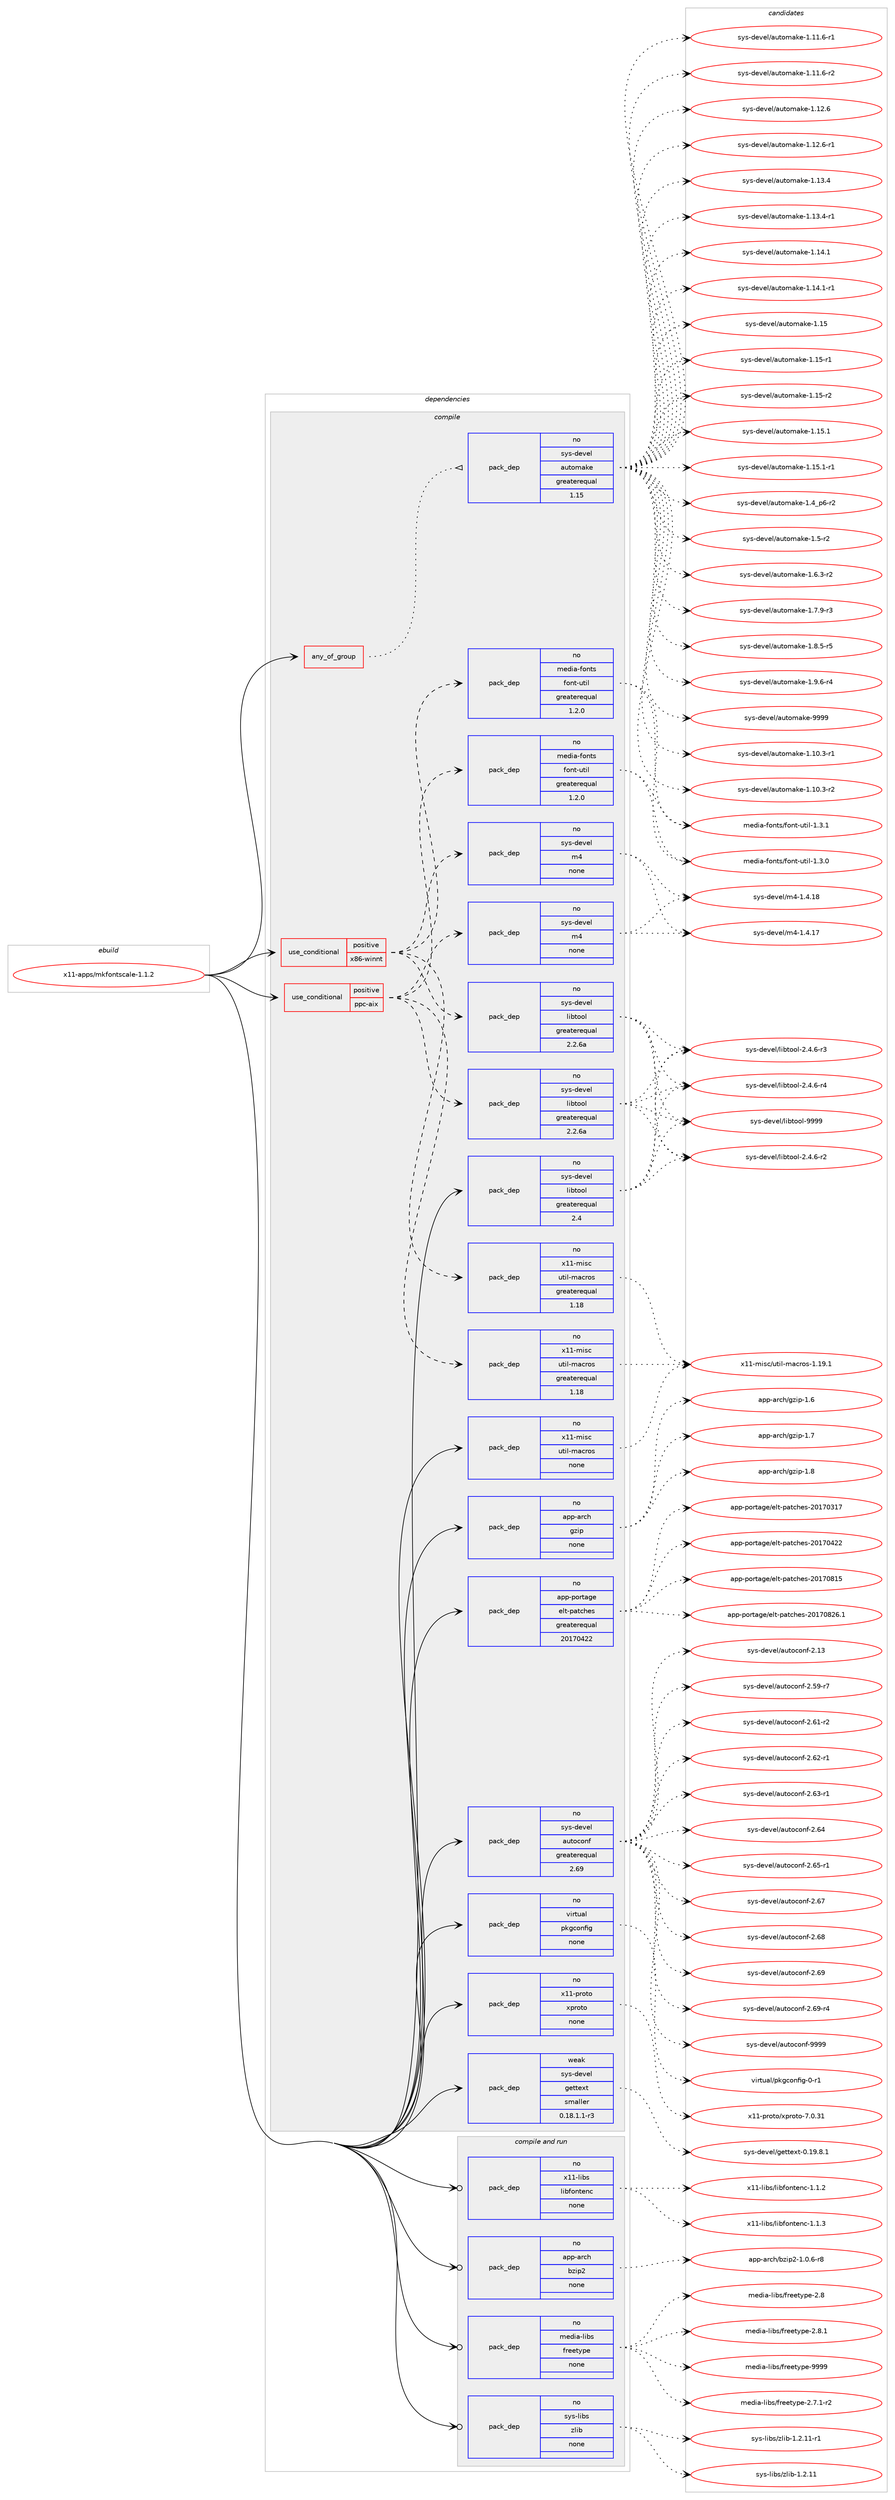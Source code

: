 digraph prolog {

# *************
# Graph options
# *************

newrank=true;
concentrate=true;
compound=true;
graph [rankdir=LR,fontname=Helvetica,fontsize=10,ranksep=1.5];#, ranksep=2.5, nodesep=0.2];
edge  [arrowhead=vee];
node  [fontname=Helvetica,fontsize=10];

# **********
# The ebuild
# **********

subgraph cluster_leftcol {
color=gray;
rank=same;
label=<<i>ebuild</i>>;
id [label="x11-apps/mkfontscale-1.1.2", color=red, width=4, href="../x11-apps/mkfontscale-1.1.2.svg"];
}

# ****************
# The dependencies
# ****************

subgraph cluster_midcol {
color=gray;
label=<<i>dependencies</i>>;
subgraph cluster_compile {
fillcolor="#eeeeee";
style=filled;
label=<<i>compile</i>>;
subgraph any9016 {
dependency509268 [label=<<TABLE BORDER="0" CELLBORDER="1" CELLSPACING="0" CELLPADDING="4"><TR><TD CELLPADDING="10">any_of_group</TD></TR></TABLE>>, shape=none, color=red];subgraph pack378494 {
dependency509269 [label=<<TABLE BORDER="0" CELLBORDER="1" CELLSPACING="0" CELLPADDING="4" WIDTH="220"><TR><TD ROWSPAN="6" CELLPADDING="30">pack_dep</TD></TR><TR><TD WIDTH="110">no</TD></TR><TR><TD>sys-devel</TD></TR><TR><TD>automake</TD></TR><TR><TD>greaterequal</TD></TR><TR><TD>1.15</TD></TR></TABLE>>, shape=none, color=blue];
}
dependency509268:e -> dependency509269:w [weight=20,style="dotted",arrowhead="oinv"];
}
id:e -> dependency509268:w [weight=20,style="solid",arrowhead="vee"];
subgraph cond121419 {
dependency509270 [label=<<TABLE BORDER="0" CELLBORDER="1" CELLSPACING="0" CELLPADDING="4"><TR><TD ROWSPAN="3" CELLPADDING="10">use_conditional</TD></TR><TR><TD>positive</TD></TR><TR><TD>ppc-aix</TD></TR></TABLE>>, shape=none, color=red];
subgraph pack378495 {
dependency509271 [label=<<TABLE BORDER="0" CELLBORDER="1" CELLSPACING="0" CELLPADDING="4" WIDTH="220"><TR><TD ROWSPAN="6" CELLPADDING="30">pack_dep</TD></TR><TR><TD WIDTH="110">no</TD></TR><TR><TD>sys-devel</TD></TR><TR><TD>libtool</TD></TR><TR><TD>greaterequal</TD></TR><TR><TD>2.2.6a</TD></TR></TABLE>>, shape=none, color=blue];
}
dependency509270:e -> dependency509271:w [weight=20,style="dashed",arrowhead="vee"];
subgraph pack378496 {
dependency509272 [label=<<TABLE BORDER="0" CELLBORDER="1" CELLSPACING="0" CELLPADDING="4" WIDTH="220"><TR><TD ROWSPAN="6" CELLPADDING="30">pack_dep</TD></TR><TR><TD WIDTH="110">no</TD></TR><TR><TD>sys-devel</TD></TR><TR><TD>m4</TD></TR><TR><TD>none</TD></TR><TR><TD></TD></TR></TABLE>>, shape=none, color=blue];
}
dependency509270:e -> dependency509272:w [weight=20,style="dashed",arrowhead="vee"];
subgraph pack378497 {
dependency509273 [label=<<TABLE BORDER="0" CELLBORDER="1" CELLSPACING="0" CELLPADDING="4" WIDTH="220"><TR><TD ROWSPAN="6" CELLPADDING="30">pack_dep</TD></TR><TR><TD WIDTH="110">no</TD></TR><TR><TD>x11-misc</TD></TR><TR><TD>util-macros</TD></TR><TR><TD>greaterequal</TD></TR><TR><TD>1.18</TD></TR></TABLE>>, shape=none, color=blue];
}
dependency509270:e -> dependency509273:w [weight=20,style="dashed",arrowhead="vee"];
subgraph pack378498 {
dependency509274 [label=<<TABLE BORDER="0" CELLBORDER="1" CELLSPACING="0" CELLPADDING="4" WIDTH="220"><TR><TD ROWSPAN="6" CELLPADDING="30">pack_dep</TD></TR><TR><TD WIDTH="110">no</TD></TR><TR><TD>media-fonts</TD></TR><TR><TD>font-util</TD></TR><TR><TD>greaterequal</TD></TR><TR><TD>1.2.0</TD></TR></TABLE>>, shape=none, color=blue];
}
dependency509270:e -> dependency509274:w [weight=20,style="dashed",arrowhead="vee"];
}
id:e -> dependency509270:w [weight=20,style="solid",arrowhead="vee"];
subgraph cond121420 {
dependency509275 [label=<<TABLE BORDER="0" CELLBORDER="1" CELLSPACING="0" CELLPADDING="4"><TR><TD ROWSPAN="3" CELLPADDING="10">use_conditional</TD></TR><TR><TD>positive</TD></TR><TR><TD>x86-winnt</TD></TR></TABLE>>, shape=none, color=red];
subgraph pack378499 {
dependency509276 [label=<<TABLE BORDER="0" CELLBORDER="1" CELLSPACING="0" CELLPADDING="4" WIDTH="220"><TR><TD ROWSPAN="6" CELLPADDING="30">pack_dep</TD></TR><TR><TD WIDTH="110">no</TD></TR><TR><TD>sys-devel</TD></TR><TR><TD>libtool</TD></TR><TR><TD>greaterequal</TD></TR><TR><TD>2.2.6a</TD></TR></TABLE>>, shape=none, color=blue];
}
dependency509275:e -> dependency509276:w [weight=20,style="dashed",arrowhead="vee"];
subgraph pack378500 {
dependency509277 [label=<<TABLE BORDER="0" CELLBORDER="1" CELLSPACING="0" CELLPADDING="4" WIDTH="220"><TR><TD ROWSPAN="6" CELLPADDING="30">pack_dep</TD></TR><TR><TD WIDTH="110">no</TD></TR><TR><TD>sys-devel</TD></TR><TR><TD>m4</TD></TR><TR><TD>none</TD></TR><TR><TD></TD></TR></TABLE>>, shape=none, color=blue];
}
dependency509275:e -> dependency509277:w [weight=20,style="dashed",arrowhead="vee"];
subgraph pack378501 {
dependency509278 [label=<<TABLE BORDER="0" CELLBORDER="1" CELLSPACING="0" CELLPADDING="4" WIDTH="220"><TR><TD ROWSPAN="6" CELLPADDING="30">pack_dep</TD></TR><TR><TD WIDTH="110">no</TD></TR><TR><TD>x11-misc</TD></TR><TR><TD>util-macros</TD></TR><TR><TD>greaterequal</TD></TR><TR><TD>1.18</TD></TR></TABLE>>, shape=none, color=blue];
}
dependency509275:e -> dependency509278:w [weight=20,style="dashed",arrowhead="vee"];
subgraph pack378502 {
dependency509279 [label=<<TABLE BORDER="0" CELLBORDER="1" CELLSPACING="0" CELLPADDING="4" WIDTH="220"><TR><TD ROWSPAN="6" CELLPADDING="30">pack_dep</TD></TR><TR><TD WIDTH="110">no</TD></TR><TR><TD>media-fonts</TD></TR><TR><TD>font-util</TD></TR><TR><TD>greaterequal</TD></TR><TR><TD>1.2.0</TD></TR></TABLE>>, shape=none, color=blue];
}
dependency509275:e -> dependency509279:w [weight=20,style="dashed",arrowhead="vee"];
}
id:e -> dependency509275:w [weight=20,style="solid",arrowhead="vee"];
subgraph pack378503 {
dependency509280 [label=<<TABLE BORDER="0" CELLBORDER="1" CELLSPACING="0" CELLPADDING="4" WIDTH="220"><TR><TD ROWSPAN="6" CELLPADDING="30">pack_dep</TD></TR><TR><TD WIDTH="110">no</TD></TR><TR><TD>app-arch</TD></TR><TR><TD>gzip</TD></TR><TR><TD>none</TD></TR><TR><TD></TD></TR></TABLE>>, shape=none, color=blue];
}
id:e -> dependency509280:w [weight=20,style="solid",arrowhead="vee"];
subgraph pack378504 {
dependency509281 [label=<<TABLE BORDER="0" CELLBORDER="1" CELLSPACING="0" CELLPADDING="4" WIDTH="220"><TR><TD ROWSPAN="6" CELLPADDING="30">pack_dep</TD></TR><TR><TD WIDTH="110">no</TD></TR><TR><TD>app-portage</TD></TR><TR><TD>elt-patches</TD></TR><TR><TD>greaterequal</TD></TR><TR><TD>20170422</TD></TR></TABLE>>, shape=none, color=blue];
}
id:e -> dependency509281:w [weight=20,style="solid",arrowhead="vee"];
subgraph pack378505 {
dependency509282 [label=<<TABLE BORDER="0" CELLBORDER="1" CELLSPACING="0" CELLPADDING="4" WIDTH="220"><TR><TD ROWSPAN="6" CELLPADDING="30">pack_dep</TD></TR><TR><TD WIDTH="110">no</TD></TR><TR><TD>sys-devel</TD></TR><TR><TD>autoconf</TD></TR><TR><TD>greaterequal</TD></TR><TR><TD>2.69</TD></TR></TABLE>>, shape=none, color=blue];
}
id:e -> dependency509282:w [weight=20,style="solid",arrowhead="vee"];
subgraph pack378506 {
dependency509283 [label=<<TABLE BORDER="0" CELLBORDER="1" CELLSPACING="0" CELLPADDING="4" WIDTH="220"><TR><TD ROWSPAN="6" CELLPADDING="30">pack_dep</TD></TR><TR><TD WIDTH="110">no</TD></TR><TR><TD>sys-devel</TD></TR><TR><TD>libtool</TD></TR><TR><TD>greaterequal</TD></TR><TR><TD>2.4</TD></TR></TABLE>>, shape=none, color=blue];
}
id:e -> dependency509283:w [weight=20,style="solid",arrowhead="vee"];
subgraph pack378507 {
dependency509284 [label=<<TABLE BORDER="0" CELLBORDER="1" CELLSPACING="0" CELLPADDING="4" WIDTH="220"><TR><TD ROWSPAN="6" CELLPADDING="30">pack_dep</TD></TR><TR><TD WIDTH="110">no</TD></TR><TR><TD>virtual</TD></TR><TR><TD>pkgconfig</TD></TR><TR><TD>none</TD></TR><TR><TD></TD></TR></TABLE>>, shape=none, color=blue];
}
id:e -> dependency509284:w [weight=20,style="solid",arrowhead="vee"];
subgraph pack378508 {
dependency509285 [label=<<TABLE BORDER="0" CELLBORDER="1" CELLSPACING="0" CELLPADDING="4" WIDTH="220"><TR><TD ROWSPAN="6" CELLPADDING="30">pack_dep</TD></TR><TR><TD WIDTH="110">no</TD></TR><TR><TD>x11-misc</TD></TR><TR><TD>util-macros</TD></TR><TR><TD>none</TD></TR><TR><TD></TD></TR></TABLE>>, shape=none, color=blue];
}
id:e -> dependency509285:w [weight=20,style="solid",arrowhead="vee"];
subgraph pack378509 {
dependency509286 [label=<<TABLE BORDER="0" CELLBORDER="1" CELLSPACING="0" CELLPADDING="4" WIDTH="220"><TR><TD ROWSPAN="6" CELLPADDING="30">pack_dep</TD></TR><TR><TD WIDTH="110">no</TD></TR><TR><TD>x11-proto</TD></TR><TR><TD>xproto</TD></TR><TR><TD>none</TD></TR><TR><TD></TD></TR></TABLE>>, shape=none, color=blue];
}
id:e -> dependency509286:w [weight=20,style="solid",arrowhead="vee"];
subgraph pack378510 {
dependency509287 [label=<<TABLE BORDER="0" CELLBORDER="1" CELLSPACING="0" CELLPADDING="4" WIDTH="220"><TR><TD ROWSPAN="6" CELLPADDING="30">pack_dep</TD></TR><TR><TD WIDTH="110">weak</TD></TR><TR><TD>sys-devel</TD></TR><TR><TD>gettext</TD></TR><TR><TD>smaller</TD></TR><TR><TD>0.18.1.1-r3</TD></TR></TABLE>>, shape=none, color=blue];
}
id:e -> dependency509287:w [weight=20,style="solid",arrowhead="vee"];
}
subgraph cluster_compileandrun {
fillcolor="#eeeeee";
style=filled;
label=<<i>compile and run</i>>;
subgraph pack378511 {
dependency509288 [label=<<TABLE BORDER="0" CELLBORDER="1" CELLSPACING="0" CELLPADDING="4" WIDTH="220"><TR><TD ROWSPAN="6" CELLPADDING="30">pack_dep</TD></TR><TR><TD WIDTH="110">no</TD></TR><TR><TD>app-arch</TD></TR><TR><TD>bzip2</TD></TR><TR><TD>none</TD></TR><TR><TD></TD></TR></TABLE>>, shape=none, color=blue];
}
id:e -> dependency509288:w [weight=20,style="solid",arrowhead="odotvee"];
subgraph pack378512 {
dependency509289 [label=<<TABLE BORDER="0" CELLBORDER="1" CELLSPACING="0" CELLPADDING="4" WIDTH="220"><TR><TD ROWSPAN="6" CELLPADDING="30">pack_dep</TD></TR><TR><TD WIDTH="110">no</TD></TR><TR><TD>media-libs</TD></TR><TR><TD>freetype</TD></TR><TR><TD>none</TD></TR><TR><TD></TD></TR></TABLE>>, shape=none, color=blue];
}
id:e -> dependency509289:w [weight=20,style="solid",arrowhead="odotvee"];
subgraph pack378513 {
dependency509290 [label=<<TABLE BORDER="0" CELLBORDER="1" CELLSPACING="0" CELLPADDING="4" WIDTH="220"><TR><TD ROWSPAN="6" CELLPADDING="30">pack_dep</TD></TR><TR><TD WIDTH="110">no</TD></TR><TR><TD>sys-libs</TD></TR><TR><TD>zlib</TD></TR><TR><TD>none</TD></TR><TR><TD></TD></TR></TABLE>>, shape=none, color=blue];
}
id:e -> dependency509290:w [weight=20,style="solid",arrowhead="odotvee"];
subgraph pack378514 {
dependency509291 [label=<<TABLE BORDER="0" CELLBORDER="1" CELLSPACING="0" CELLPADDING="4" WIDTH="220"><TR><TD ROWSPAN="6" CELLPADDING="30">pack_dep</TD></TR><TR><TD WIDTH="110">no</TD></TR><TR><TD>x11-libs</TD></TR><TR><TD>libfontenc</TD></TR><TR><TD>none</TD></TR><TR><TD></TD></TR></TABLE>>, shape=none, color=blue];
}
id:e -> dependency509291:w [weight=20,style="solid",arrowhead="odotvee"];
}
subgraph cluster_run {
fillcolor="#eeeeee";
style=filled;
label=<<i>run</i>>;
}
}

# **************
# The candidates
# **************

subgraph cluster_choices {
rank=same;
color=gray;
label=<<i>candidates</i>>;

subgraph choice378494 {
color=black;
nodesep=1;
choice11512111545100101118101108479711711611110997107101454946494846514511449 [label="sys-devel/automake-1.10.3-r1", color=red, width=4,href="../sys-devel/automake-1.10.3-r1.svg"];
choice11512111545100101118101108479711711611110997107101454946494846514511450 [label="sys-devel/automake-1.10.3-r2", color=red, width=4,href="../sys-devel/automake-1.10.3-r2.svg"];
choice11512111545100101118101108479711711611110997107101454946494946544511449 [label="sys-devel/automake-1.11.6-r1", color=red, width=4,href="../sys-devel/automake-1.11.6-r1.svg"];
choice11512111545100101118101108479711711611110997107101454946494946544511450 [label="sys-devel/automake-1.11.6-r2", color=red, width=4,href="../sys-devel/automake-1.11.6-r2.svg"];
choice1151211154510010111810110847971171161111099710710145494649504654 [label="sys-devel/automake-1.12.6", color=red, width=4,href="../sys-devel/automake-1.12.6.svg"];
choice11512111545100101118101108479711711611110997107101454946495046544511449 [label="sys-devel/automake-1.12.6-r1", color=red, width=4,href="../sys-devel/automake-1.12.6-r1.svg"];
choice1151211154510010111810110847971171161111099710710145494649514652 [label="sys-devel/automake-1.13.4", color=red, width=4,href="../sys-devel/automake-1.13.4.svg"];
choice11512111545100101118101108479711711611110997107101454946495146524511449 [label="sys-devel/automake-1.13.4-r1", color=red, width=4,href="../sys-devel/automake-1.13.4-r1.svg"];
choice1151211154510010111810110847971171161111099710710145494649524649 [label="sys-devel/automake-1.14.1", color=red, width=4,href="../sys-devel/automake-1.14.1.svg"];
choice11512111545100101118101108479711711611110997107101454946495246494511449 [label="sys-devel/automake-1.14.1-r1", color=red, width=4,href="../sys-devel/automake-1.14.1-r1.svg"];
choice115121115451001011181011084797117116111109971071014549464953 [label="sys-devel/automake-1.15", color=red, width=4,href="../sys-devel/automake-1.15.svg"];
choice1151211154510010111810110847971171161111099710710145494649534511449 [label="sys-devel/automake-1.15-r1", color=red, width=4,href="../sys-devel/automake-1.15-r1.svg"];
choice1151211154510010111810110847971171161111099710710145494649534511450 [label="sys-devel/automake-1.15-r2", color=red, width=4,href="../sys-devel/automake-1.15-r2.svg"];
choice1151211154510010111810110847971171161111099710710145494649534649 [label="sys-devel/automake-1.15.1", color=red, width=4,href="../sys-devel/automake-1.15.1.svg"];
choice11512111545100101118101108479711711611110997107101454946495346494511449 [label="sys-devel/automake-1.15.1-r1", color=red, width=4,href="../sys-devel/automake-1.15.1-r1.svg"];
choice115121115451001011181011084797117116111109971071014549465295112544511450 [label="sys-devel/automake-1.4_p6-r2", color=red, width=4,href="../sys-devel/automake-1.4_p6-r2.svg"];
choice11512111545100101118101108479711711611110997107101454946534511450 [label="sys-devel/automake-1.5-r2", color=red, width=4,href="../sys-devel/automake-1.5-r2.svg"];
choice115121115451001011181011084797117116111109971071014549465446514511450 [label="sys-devel/automake-1.6.3-r2", color=red, width=4,href="../sys-devel/automake-1.6.3-r2.svg"];
choice115121115451001011181011084797117116111109971071014549465546574511451 [label="sys-devel/automake-1.7.9-r3", color=red, width=4,href="../sys-devel/automake-1.7.9-r3.svg"];
choice115121115451001011181011084797117116111109971071014549465646534511453 [label="sys-devel/automake-1.8.5-r5", color=red, width=4,href="../sys-devel/automake-1.8.5-r5.svg"];
choice115121115451001011181011084797117116111109971071014549465746544511452 [label="sys-devel/automake-1.9.6-r4", color=red, width=4,href="../sys-devel/automake-1.9.6-r4.svg"];
choice115121115451001011181011084797117116111109971071014557575757 [label="sys-devel/automake-9999", color=red, width=4,href="../sys-devel/automake-9999.svg"];
dependency509269:e -> choice11512111545100101118101108479711711611110997107101454946494846514511449:w [style=dotted,weight="100"];
dependency509269:e -> choice11512111545100101118101108479711711611110997107101454946494846514511450:w [style=dotted,weight="100"];
dependency509269:e -> choice11512111545100101118101108479711711611110997107101454946494946544511449:w [style=dotted,weight="100"];
dependency509269:e -> choice11512111545100101118101108479711711611110997107101454946494946544511450:w [style=dotted,weight="100"];
dependency509269:e -> choice1151211154510010111810110847971171161111099710710145494649504654:w [style=dotted,weight="100"];
dependency509269:e -> choice11512111545100101118101108479711711611110997107101454946495046544511449:w [style=dotted,weight="100"];
dependency509269:e -> choice1151211154510010111810110847971171161111099710710145494649514652:w [style=dotted,weight="100"];
dependency509269:e -> choice11512111545100101118101108479711711611110997107101454946495146524511449:w [style=dotted,weight="100"];
dependency509269:e -> choice1151211154510010111810110847971171161111099710710145494649524649:w [style=dotted,weight="100"];
dependency509269:e -> choice11512111545100101118101108479711711611110997107101454946495246494511449:w [style=dotted,weight="100"];
dependency509269:e -> choice115121115451001011181011084797117116111109971071014549464953:w [style=dotted,weight="100"];
dependency509269:e -> choice1151211154510010111810110847971171161111099710710145494649534511449:w [style=dotted,weight="100"];
dependency509269:e -> choice1151211154510010111810110847971171161111099710710145494649534511450:w [style=dotted,weight="100"];
dependency509269:e -> choice1151211154510010111810110847971171161111099710710145494649534649:w [style=dotted,weight="100"];
dependency509269:e -> choice11512111545100101118101108479711711611110997107101454946495346494511449:w [style=dotted,weight="100"];
dependency509269:e -> choice115121115451001011181011084797117116111109971071014549465295112544511450:w [style=dotted,weight="100"];
dependency509269:e -> choice11512111545100101118101108479711711611110997107101454946534511450:w [style=dotted,weight="100"];
dependency509269:e -> choice115121115451001011181011084797117116111109971071014549465446514511450:w [style=dotted,weight="100"];
dependency509269:e -> choice115121115451001011181011084797117116111109971071014549465546574511451:w [style=dotted,weight="100"];
dependency509269:e -> choice115121115451001011181011084797117116111109971071014549465646534511453:w [style=dotted,weight="100"];
dependency509269:e -> choice115121115451001011181011084797117116111109971071014549465746544511452:w [style=dotted,weight="100"];
dependency509269:e -> choice115121115451001011181011084797117116111109971071014557575757:w [style=dotted,weight="100"];
}
subgraph choice378495 {
color=black;
nodesep=1;
choice1151211154510010111810110847108105981161111111084550465246544511450 [label="sys-devel/libtool-2.4.6-r2", color=red, width=4,href="../sys-devel/libtool-2.4.6-r2.svg"];
choice1151211154510010111810110847108105981161111111084550465246544511451 [label="sys-devel/libtool-2.4.6-r3", color=red, width=4,href="../sys-devel/libtool-2.4.6-r3.svg"];
choice1151211154510010111810110847108105981161111111084550465246544511452 [label="sys-devel/libtool-2.4.6-r4", color=red, width=4,href="../sys-devel/libtool-2.4.6-r4.svg"];
choice1151211154510010111810110847108105981161111111084557575757 [label="sys-devel/libtool-9999", color=red, width=4,href="../sys-devel/libtool-9999.svg"];
dependency509271:e -> choice1151211154510010111810110847108105981161111111084550465246544511450:w [style=dotted,weight="100"];
dependency509271:e -> choice1151211154510010111810110847108105981161111111084550465246544511451:w [style=dotted,weight="100"];
dependency509271:e -> choice1151211154510010111810110847108105981161111111084550465246544511452:w [style=dotted,weight="100"];
dependency509271:e -> choice1151211154510010111810110847108105981161111111084557575757:w [style=dotted,weight="100"];
}
subgraph choice378496 {
color=black;
nodesep=1;
choice11512111545100101118101108471095245494652464955 [label="sys-devel/m4-1.4.17", color=red, width=4,href="../sys-devel/m4-1.4.17.svg"];
choice11512111545100101118101108471095245494652464956 [label="sys-devel/m4-1.4.18", color=red, width=4,href="../sys-devel/m4-1.4.18.svg"];
dependency509272:e -> choice11512111545100101118101108471095245494652464955:w [style=dotted,weight="100"];
dependency509272:e -> choice11512111545100101118101108471095245494652464956:w [style=dotted,weight="100"];
}
subgraph choice378497 {
color=black;
nodesep=1;
choice120494945109105115994711711610510845109979911411111545494649574649 [label="x11-misc/util-macros-1.19.1", color=red, width=4,href="../x11-misc/util-macros-1.19.1.svg"];
dependency509273:e -> choice120494945109105115994711711610510845109979911411111545494649574649:w [style=dotted,weight="100"];
}
subgraph choice378498 {
color=black;
nodesep=1;
choice10910110010597451021111101161154710211111011645117116105108454946514648 [label="media-fonts/font-util-1.3.0", color=red, width=4,href="../media-fonts/font-util-1.3.0.svg"];
choice10910110010597451021111101161154710211111011645117116105108454946514649 [label="media-fonts/font-util-1.3.1", color=red, width=4,href="../media-fonts/font-util-1.3.1.svg"];
dependency509274:e -> choice10910110010597451021111101161154710211111011645117116105108454946514648:w [style=dotted,weight="100"];
dependency509274:e -> choice10910110010597451021111101161154710211111011645117116105108454946514649:w [style=dotted,weight="100"];
}
subgraph choice378499 {
color=black;
nodesep=1;
choice1151211154510010111810110847108105981161111111084550465246544511450 [label="sys-devel/libtool-2.4.6-r2", color=red, width=4,href="../sys-devel/libtool-2.4.6-r2.svg"];
choice1151211154510010111810110847108105981161111111084550465246544511451 [label="sys-devel/libtool-2.4.6-r3", color=red, width=4,href="../sys-devel/libtool-2.4.6-r3.svg"];
choice1151211154510010111810110847108105981161111111084550465246544511452 [label="sys-devel/libtool-2.4.6-r4", color=red, width=4,href="../sys-devel/libtool-2.4.6-r4.svg"];
choice1151211154510010111810110847108105981161111111084557575757 [label="sys-devel/libtool-9999", color=red, width=4,href="../sys-devel/libtool-9999.svg"];
dependency509276:e -> choice1151211154510010111810110847108105981161111111084550465246544511450:w [style=dotted,weight="100"];
dependency509276:e -> choice1151211154510010111810110847108105981161111111084550465246544511451:w [style=dotted,weight="100"];
dependency509276:e -> choice1151211154510010111810110847108105981161111111084550465246544511452:w [style=dotted,weight="100"];
dependency509276:e -> choice1151211154510010111810110847108105981161111111084557575757:w [style=dotted,weight="100"];
}
subgraph choice378500 {
color=black;
nodesep=1;
choice11512111545100101118101108471095245494652464955 [label="sys-devel/m4-1.4.17", color=red, width=4,href="../sys-devel/m4-1.4.17.svg"];
choice11512111545100101118101108471095245494652464956 [label="sys-devel/m4-1.4.18", color=red, width=4,href="../sys-devel/m4-1.4.18.svg"];
dependency509277:e -> choice11512111545100101118101108471095245494652464955:w [style=dotted,weight="100"];
dependency509277:e -> choice11512111545100101118101108471095245494652464956:w [style=dotted,weight="100"];
}
subgraph choice378501 {
color=black;
nodesep=1;
choice120494945109105115994711711610510845109979911411111545494649574649 [label="x11-misc/util-macros-1.19.1", color=red, width=4,href="../x11-misc/util-macros-1.19.1.svg"];
dependency509278:e -> choice120494945109105115994711711610510845109979911411111545494649574649:w [style=dotted,weight="100"];
}
subgraph choice378502 {
color=black;
nodesep=1;
choice10910110010597451021111101161154710211111011645117116105108454946514648 [label="media-fonts/font-util-1.3.0", color=red, width=4,href="../media-fonts/font-util-1.3.0.svg"];
choice10910110010597451021111101161154710211111011645117116105108454946514649 [label="media-fonts/font-util-1.3.1", color=red, width=4,href="../media-fonts/font-util-1.3.1.svg"];
dependency509279:e -> choice10910110010597451021111101161154710211111011645117116105108454946514648:w [style=dotted,weight="100"];
dependency509279:e -> choice10910110010597451021111101161154710211111011645117116105108454946514649:w [style=dotted,weight="100"];
}
subgraph choice378503 {
color=black;
nodesep=1;
choice971121124597114991044710312210511245494654 [label="app-arch/gzip-1.6", color=red, width=4,href="../app-arch/gzip-1.6.svg"];
choice971121124597114991044710312210511245494655 [label="app-arch/gzip-1.7", color=red, width=4,href="../app-arch/gzip-1.7.svg"];
choice971121124597114991044710312210511245494656 [label="app-arch/gzip-1.8", color=red, width=4,href="../app-arch/gzip-1.8.svg"];
dependency509280:e -> choice971121124597114991044710312210511245494654:w [style=dotted,weight="100"];
dependency509280:e -> choice971121124597114991044710312210511245494655:w [style=dotted,weight="100"];
dependency509280:e -> choice971121124597114991044710312210511245494656:w [style=dotted,weight="100"];
}
subgraph choice378504 {
color=black;
nodesep=1;
choice97112112451121111141169710310147101108116451129711699104101115455048495548514955 [label="app-portage/elt-patches-20170317", color=red, width=4,href="../app-portage/elt-patches-20170317.svg"];
choice97112112451121111141169710310147101108116451129711699104101115455048495548525050 [label="app-portage/elt-patches-20170422", color=red, width=4,href="../app-portage/elt-patches-20170422.svg"];
choice97112112451121111141169710310147101108116451129711699104101115455048495548564953 [label="app-portage/elt-patches-20170815", color=red, width=4,href="../app-portage/elt-patches-20170815.svg"];
choice971121124511211111411697103101471011081164511297116991041011154550484955485650544649 [label="app-portage/elt-patches-20170826.1", color=red, width=4,href="../app-portage/elt-patches-20170826.1.svg"];
dependency509281:e -> choice97112112451121111141169710310147101108116451129711699104101115455048495548514955:w [style=dotted,weight="100"];
dependency509281:e -> choice97112112451121111141169710310147101108116451129711699104101115455048495548525050:w [style=dotted,weight="100"];
dependency509281:e -> choice97112112451121111141169710310147101108116451129711699104101115455048495548564953:w [style=dotted,weight="100"];
dependency509281:e -> choice971121124511211111411697103101471011081164511297116991041011154550484955485650544649:w [style=dotted,weight="100"];
}
subgraph choice378505 {
color=black;
nodesep=1;
choice115121115451001011181011084797117116111991111101024550464951 [label="sys-devel/autoconf-2.13", color=red, width=4,href="../sys-devel/autoconf-2.13.svg"];
choice1151211154510010111810110847971171161119911111010245504653574511455 [label="sys-devel/autoconf-2.59-r7", color=red, width=4,href="../sys-devel/autoconf-2.59-r7.svg"];
choice1151211154510010111810110847971171161119911111010245504654494511450 [label="sys-devel/autoconf-2.61-r2", color=red, width=4,href="../sys-devel/autoconf-2.61-r2.svg"];
choice1151211154510010111810110847971171161119911111010245504654504511449 [label="sys-devel/autoconf-2.62-r1", color=red, width=4,href="../sys-devel/autoconf-2.62-r1.svg"];
choice1151211154510010111810110847971171161119911111010245504654514511449 [label="sys-devel/autoconf-2.63-r1", color=red, width=4,href="../sys-devel/autoconf-2.63-r1.svg"];
choice115121115451001011181011084797117116111991111101024550465452 [label="sys-devel/autoconf-2.64", color=red, width=4,href="../sys-devel/autoconf-2.64.svg"];
choice1151211154510010111810110847971171161119911111010245504654534511449 [label="sys-devel/autoconf-2.65-r1", color=red, width=4,href="../sys-devel/autoconf-2.65-r1.svg"];
choice115121115451001011181011084797117116111991111101024550465455 [label="sys-devel/autoconf-2.67", color=red, width=4,href="../sys-devel/autoconf-2.67.svg"];
choice115121115451001011181011084797117116111991111101024550465456 [label="sys-devel/autoconf-2.68", color=red, width=4,href="../sys-devel/autoconf-2.68.svg"];
choice115121115451001011181011084797117116111991111101024550465457 [label="sys-devel/autoconf-2.69", color=red, width=4,href="../sys-devel/autoconf-2.69.svg"];
choice1151211154510010111810110847971171161119911111010245504654574511452 [label="sys-devel/autoconf-2.69-r4", color=red, width=4,href="../sys-devel/autoconf-2.69-r4.svg"];
choice115121115451001011181011084797117116111991111101024557575757 [label="sys-devel/autoconf-9999", color=red, width=4,href="../sys-devel/autoconf-9999.svg"];
dependency509282:e -> choice115121115451001011181011084797117116111991111101024550464951:w [style=dotted,weight="100"];
dependency509282:e -> choice1151211154510010111810110847971171161119911111010245504653574511455:w [style=dotted,weight="100"];
dependency509282:e -> choice1151211154510010111810110847971171161119911111010245504654494511450:w [style=dotted,weight="100"];
dependency509282:e -> choice1151211154510010111810110847971171161119911111010245504654504511449:w [style=dotted,weight="100"];
dependency509282:e -> choice1151211154510010111810110847971171161119911111010245504654514511449:w [style=dotted,weight="100"];
dependency509282:e -> choice115121115451001011181011084797117116111991111101024550465452:w [style=dotted,weight="100"];
dependency509282:e -> choice1151211154510010111810110847971171161119911111010245504654534511449:w [style=dotted,weight="100"];
dependency509282:e -> choice115121115451001011181011084797117116111991111101024550465455:w [style=dotted,weight="100"];
dependency509282:e -> choice115121115451001011181011084797117116111991111101024550465456:w [style=dotted,weight="100"];
dependency509282:e -> choice115121115451001011181011084797117116111991111101024550465457:w [style=dotted,weight="100"];
dependency509282:e -> choice1151211154510010111810110847971171161119911111010245504654574511452:w [style=dotted,weight="100"];
dependency509282:e -> choice115121115451001011181011084797117116111991111101024557575757:w [style=dotted,weight="100"];
}
subgraph choice378506 {
color=black;
nodesep=1;
choice1151211154510010111810110847108105981161111111084550465246544511450 [label="sys-devel/libtool-2.4.6-r2", color=red, width=4,href="../sys-devel/libtool-2.4.6-r2.svg"];
choice1151211154510010111810110847108105981161111111084550465246544511451 [label="sys-devel/libtool-2.4.6-r3", color=red, width=4,href="../sys-devel/libtool-2.4.6-r3.svg"];
choice1151211154510010111810110847108105981161111111084550465246544511452 [label="sys-devel/libtool-2.4.6-r4", color=red, width=4,href="../sys-devel/libtool-2.4.6-r4.svg"];
choice1151211154510010111810110847108105981161111111084557575757 [label="sys-devel/libtool-9999", color=red, width=4,href="../sys-devel/libtool-9999.svg"];
dependency509283:e -> choice1151211154510010111810110847108105981161111111084550465246544511450:w [style=dotted,weight="100"];
dependency509283:e -> choice1151211154510010111810110847108105981161111111084550465246544511451:w [style=dotted,weight="100"];
dependency509283:e -> choice1151211154510010111810110847108105981161111111084550465246544511452:w [style=dotted,weight="100"];
dependency509283:e -> choice1151211154510010111810110847108105981161111111084557575757:w [style=dotted,weight="100"];
}
subgraph choice378507 {
color=black;
nodesep=1;
choice11810511411611797108471121071039911111010210510345484511449 [label="virtual/pkgconfig-0-r1", color=red, width=4,href="../virtual/pkgconfig-0-r1.svg"];
dependency509284:e -> choice11810511411611797108471121071039911111010210510345484511449:w [style=dotted,weight="100"];
}
subgraph choice378508 {
color=black;
nodesep=1;
choice120494945109105115994711711610510845109979911411111545494649574649 [label="x11-misc/util-macros-1.19.1", color=red, width=4,href="../x11-misc/util-macros-1.19.1.svg"];
dependency509285:e -> choice120494945109105115994711711610510845109979911411111545494649574649:w [style=dotted,weight="100"];
}
subgraph choice378509 {
color=black;
nodesep=1;
choice1204949451121141111161114712011211411111611145554648465149 [label="x11-proto/xproto-7.0.31", color=red, width=4,href="../x11-proto/xproto-7.0.31.svg"];
dependency509286:e -> choice1204949451121141111161114712011211411111611145554648465149:w [style=dotted,weight="100"];
}
subgraph choice378510 {
color=black;
nodesep=1;
choice1151211154510010111810110847103101116116101120116454846495746564649 [label="sys-devel/gettext-0.19.8.1", color=red, width=4,href="../sys-devel/gettext-0.19.8.1.svg"];
dependency509287:e -> choice1151211154510010111810110847103101116116101120116454846495746564649:w [style=dotted,weight="100"];
}
subgraph choice378511 {
color=black;
nodesep=1;
choice971121124597114991044798122105112504549464846544511456 [label="app-arch/bzip2-1.0.6-r8", color=red, width=4,href="../app-arch/bzip2-1.0.6-r8.svg"];
dependency509288:e -> choice971121124597114991044798122105112504549464846544511456:w [style=dotted,weight="100"];
}
subgraph choice378512 {
color=black;
nodesep=1;
choice109101100105974510810598115471021141011011161211121014550465546494511450 [label="media-libs/freetype-2.7.1-r2", color=red, width=4,href="../media-libs/freetype-2.7.1-r2.svg"];
choice1091011001059745108105981154710211410110111612111210145504656 [label="media-libs/freetype-2.8", color=red, width=4,href="../media-libs/freetype-2.8.svg"];
choice10910110010597451081059811547102114101101116121112101455046564649 [label="media-libs/freetype-2.8.1", color=red, width=4,href="../media-libs/freetype-2.8.1.svg"];
choice109101100105974510810598115471021141011011161211121014557575757 [label="media-libs/freetype-9999", color=red, width=4,href="../media-libs/freetype-9999.svg"];
dependency509289:e -> choice109101100105974510810598115471021141011011161211121014550465546494511450:w [style=dotted,weight="100"];
dependency509289:e -> choice1091011001059745108105981154710211410110111612111210145504656:w [style=dotted,weight="100"];
dependency509289:e -> choice10910110010597451081059811547102114101101116121112101455046564649:w [style=dotted,weight="100"];
dependency509289:e -> choice109101100105974510810598115471021141011011161211121014557575757:w [style=dotted,weight="100"];
}
subgraph choice378513 {
color=black;
nodesep=1;
choice1151211154510810598115471221081059845494650464949 [label="sys-libs/zlib-1.2.11", color=red, width=4,href="../sys-libs/zlib-1.2.11.svg"];
choice11512111545108105981154712210810598454946504649494511449 [label="sys-libs/zlib-1.2.11-r1", color=red, width=4,href="../sys-libs/zlib-1.2.11-r1.svg"];
dependency509290:e -> choice1151211154510810598115471221081059845494650464949:w [style=dotted,weight="100"];
dependency509290:e -> choice11512111545108105981154712210810598454946504649494511449:w [style=dotted,weight="100"];
}
subgraph choice378514 {
color=black;
nodesep=1;
choice12049494510810598115471081059810211111011610111099454946494650 [label="x11-libs/libfontenc-1.1.2", color=red, width=4,href="../x11-libs/libfontenc-1.1.2.svg"];
choice12049494510810598115471081059810211111011610111099454946494651 [label="x11-libs/libfontenc-1.1.3", color=red, width=4,href="../x11-libs/libfontenc-1.1.3.svg"];
dependency509291:e -> choice12049494510810598115471081059810211111011610111099454946494650:w [style=dotted,weight="100"];
dependency509291:e -> choice12049494510810598115471081059810211111011610111099454946494651:w [style=dotted,weight="100"];
}
}

}
